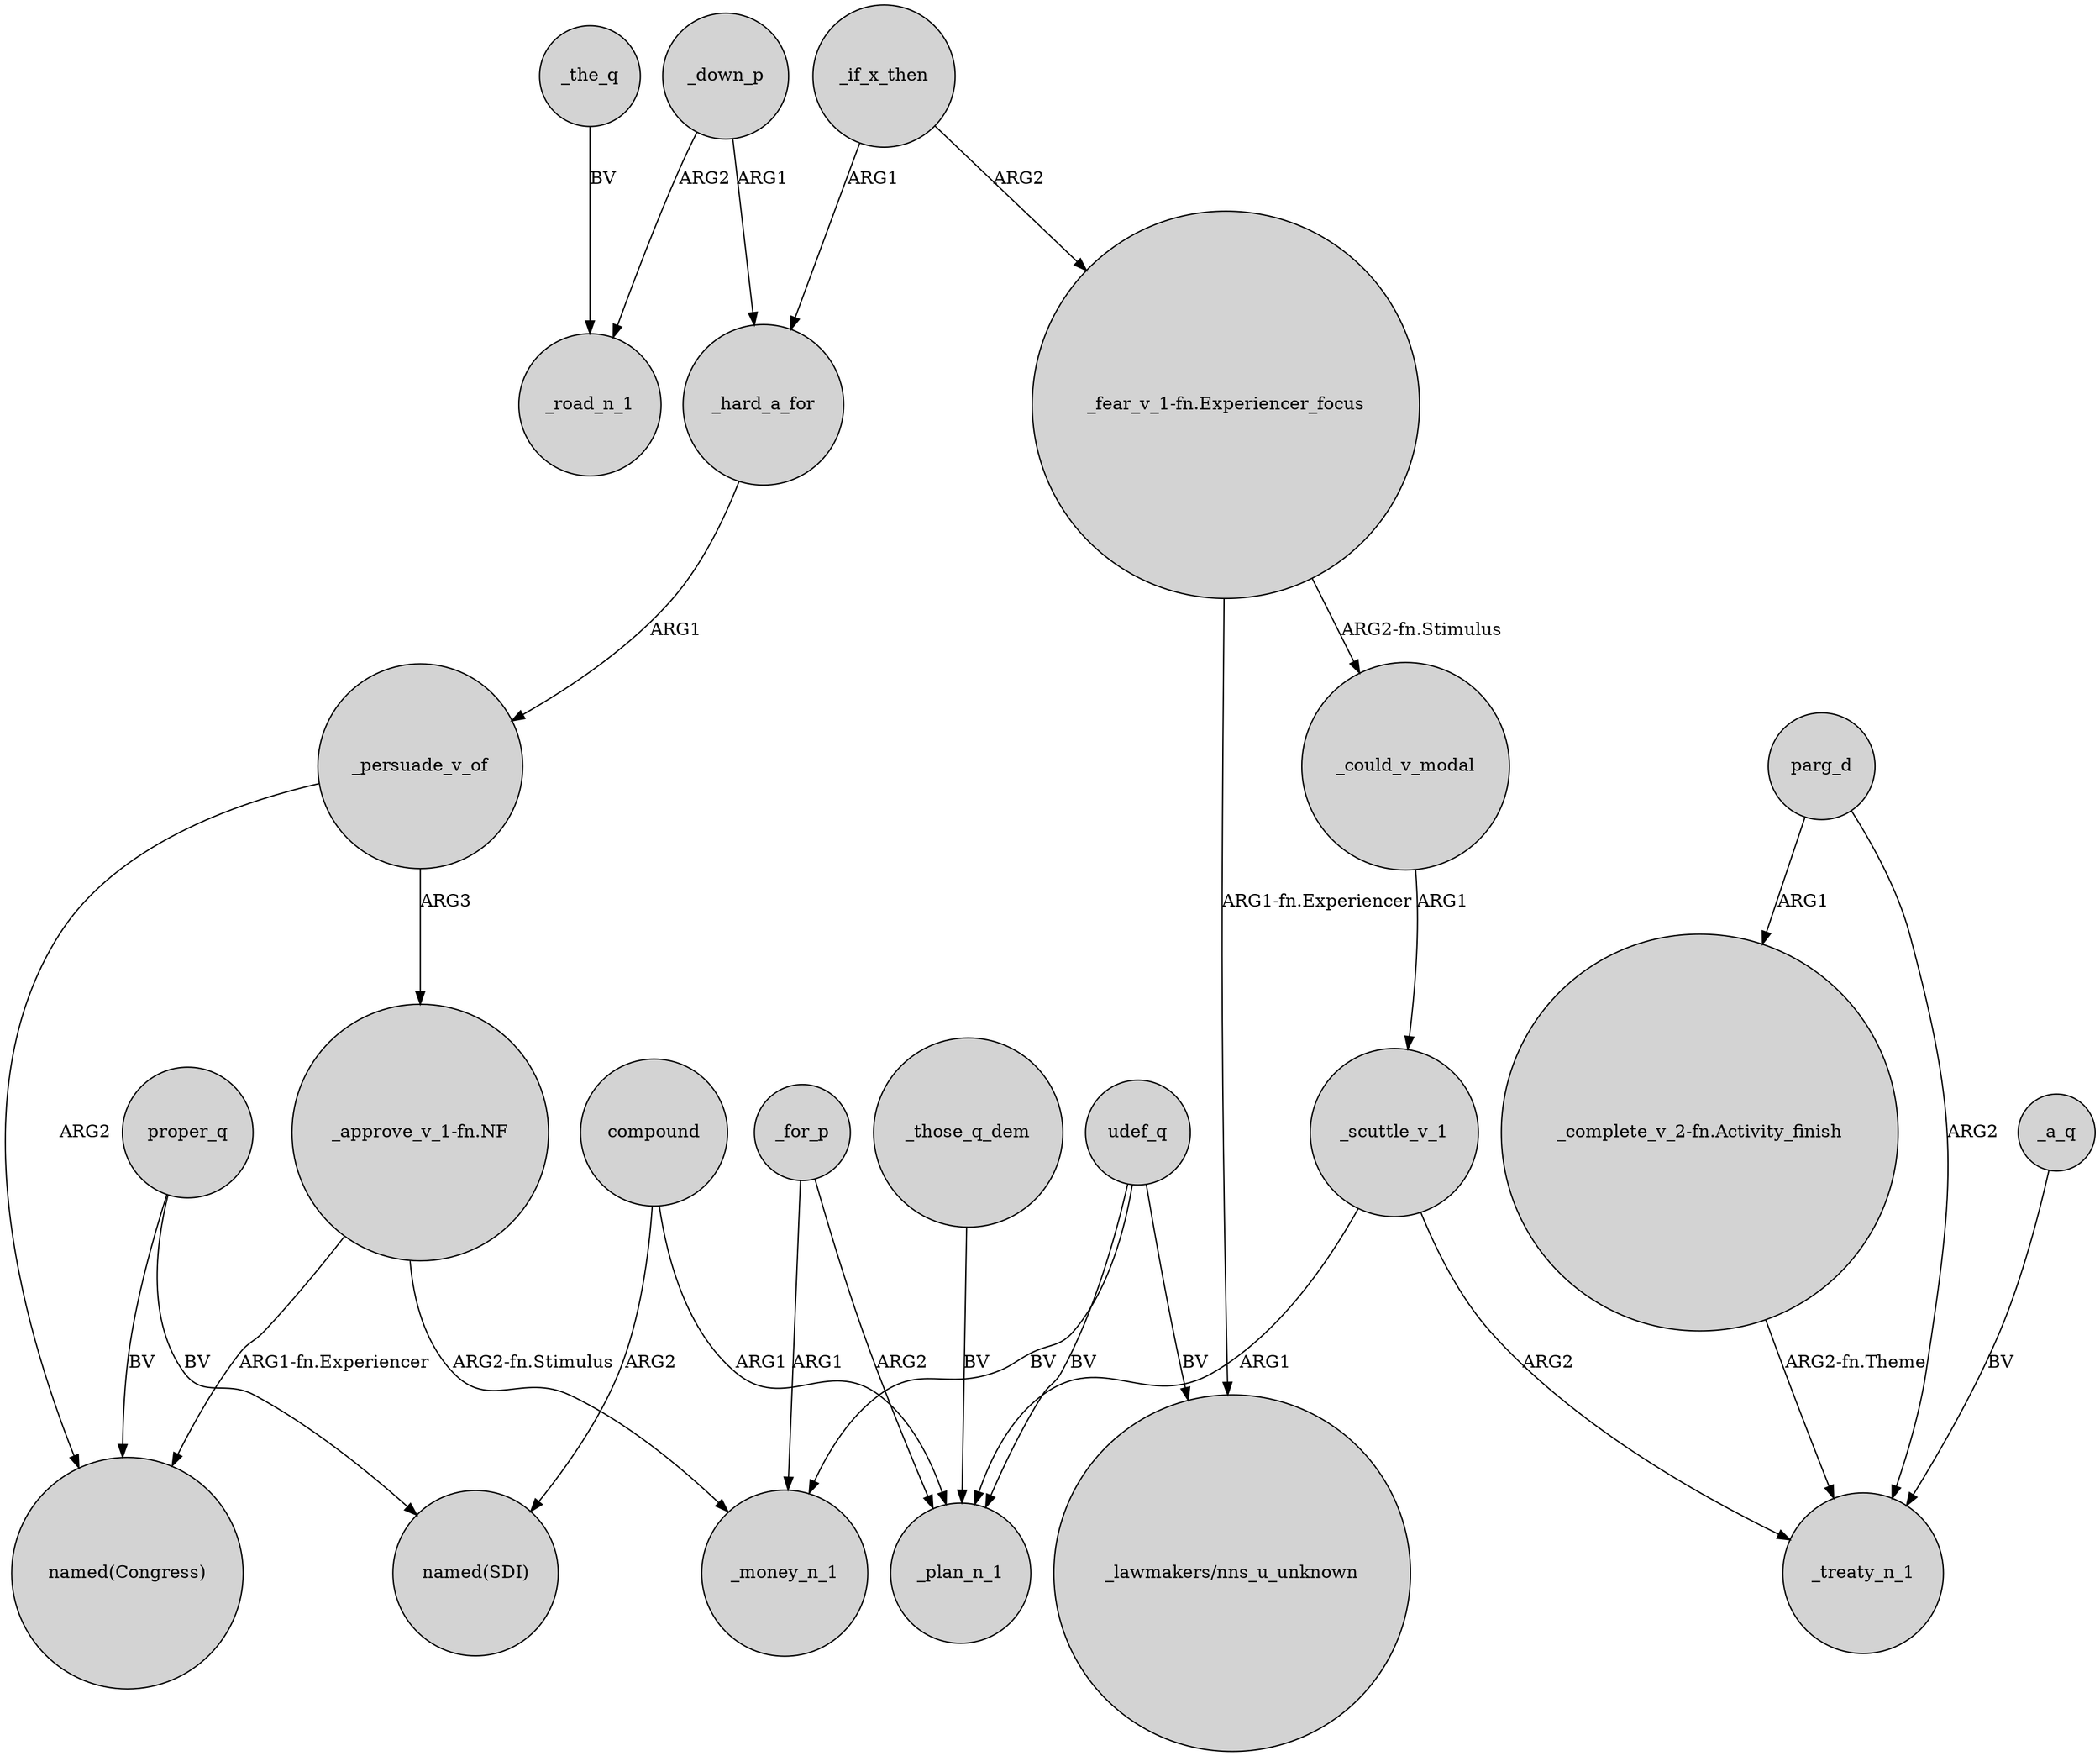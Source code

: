 digraph {
	node [shape=circle style=filled]
	_down_p -> _road_n_1 [label=ARG2]
	udef_q -> _money_n_1 [label=BV]
	udef_q -> "_lawmakers/nns_u_unknown" [label=BV]
	"_fear_v_1-fn.Experiencer_focus" -> "_lawmakers/nns_u_unknown" [label="ARG1-fn.Experiencer"]
	_if_x_then -> "_fear_v_1-fn.Experiencer_focus" [label=ARG2]
	_if_x_then -> _hard_a_for [label=ARG1]
	_persuade_v_of -> "named(Congress)" [label=ARG2]
	compound -> _plan_n_1 [label=ARG1]
	_for_p -> _money_n_1 [label=ARG1]
	_persuade_v_of -> "_approve_v_1-fn.NF" [label=ARG3]
	proper_q -> "named(Congress)" [label=BV]
	"_approve_v_1-fn.NF" -> "named(Congress)" [label="ARG1-fn.Experiencer"]
	_could_v_modal -> _scuttle_v_1 [label=ARG1]
	_scuttle_v_1 -> _plan_n_1 [label=ARG1]
	"_complete_v_2-fn.Activity_finish" -> _treaty_n_1 [label="ARG2-fn.Theme"]
	_those_q_dem -> _plan_n_1 [label=BV]
	"_approve_v_1-fn.NF" -> _money_n_1 [label="ARG2-fn.Stimulus"]
	udef_q -> _plan_n_1 [label=BV]
	_down_p -> _hard_a_for [label=ARG1]
	parg_d -> "_complete_v_2-fn.Activity_finish" [label=ARG1]
	_the_q -> _road_n_1 [label=BV]
	_a_q -> _treaty_n_1 [label=BV]
	"_fear_v_1-fn.Experiencer_focus" -> _could_v_modal [label="ARG2-fn.Stimulus"]
	compound -> "named(SDI)" [label=ARG2]
	parg_d -> _treaty_n_1 [label=ARG2]
	_for_p -> _plan_n_1 [label=ARG2]
	proper_q -> "named(SDI)" [label=BV]
	_scuttle_v_1 -> _treaty_n_1 [label=ARG2]
	_hard_a_for -> _persuade_v_of [label=ARG1]
}
